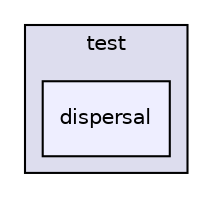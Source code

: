 digraph "quetzal/modules/demography/test/dispersal" {
  compound=true
  node [ fontsize="10", fontname="Helvetica"];
  edge [ labelfontsize="10", labelfontname="Helvetica"];
  subgraph clusterdir_01f779851d3ad90c202093140b80f55c {
    graph [ bgcolor="#ddddee", pencolor="black", label="test" fontname="Helvetica", fontsize="10", URL="dir_01f779851d3ad90c202093140b80f55c.html"]
  dir_5b03a00fd3688c2aa6df3403ba956b0a [shape=box, label="dispersal", style="filled", fillcolor="#eeeeff", pencolor="black", URL="dir_5b03a00fd3688c2aa6df3403ba956b0a.html"];
  }
}
